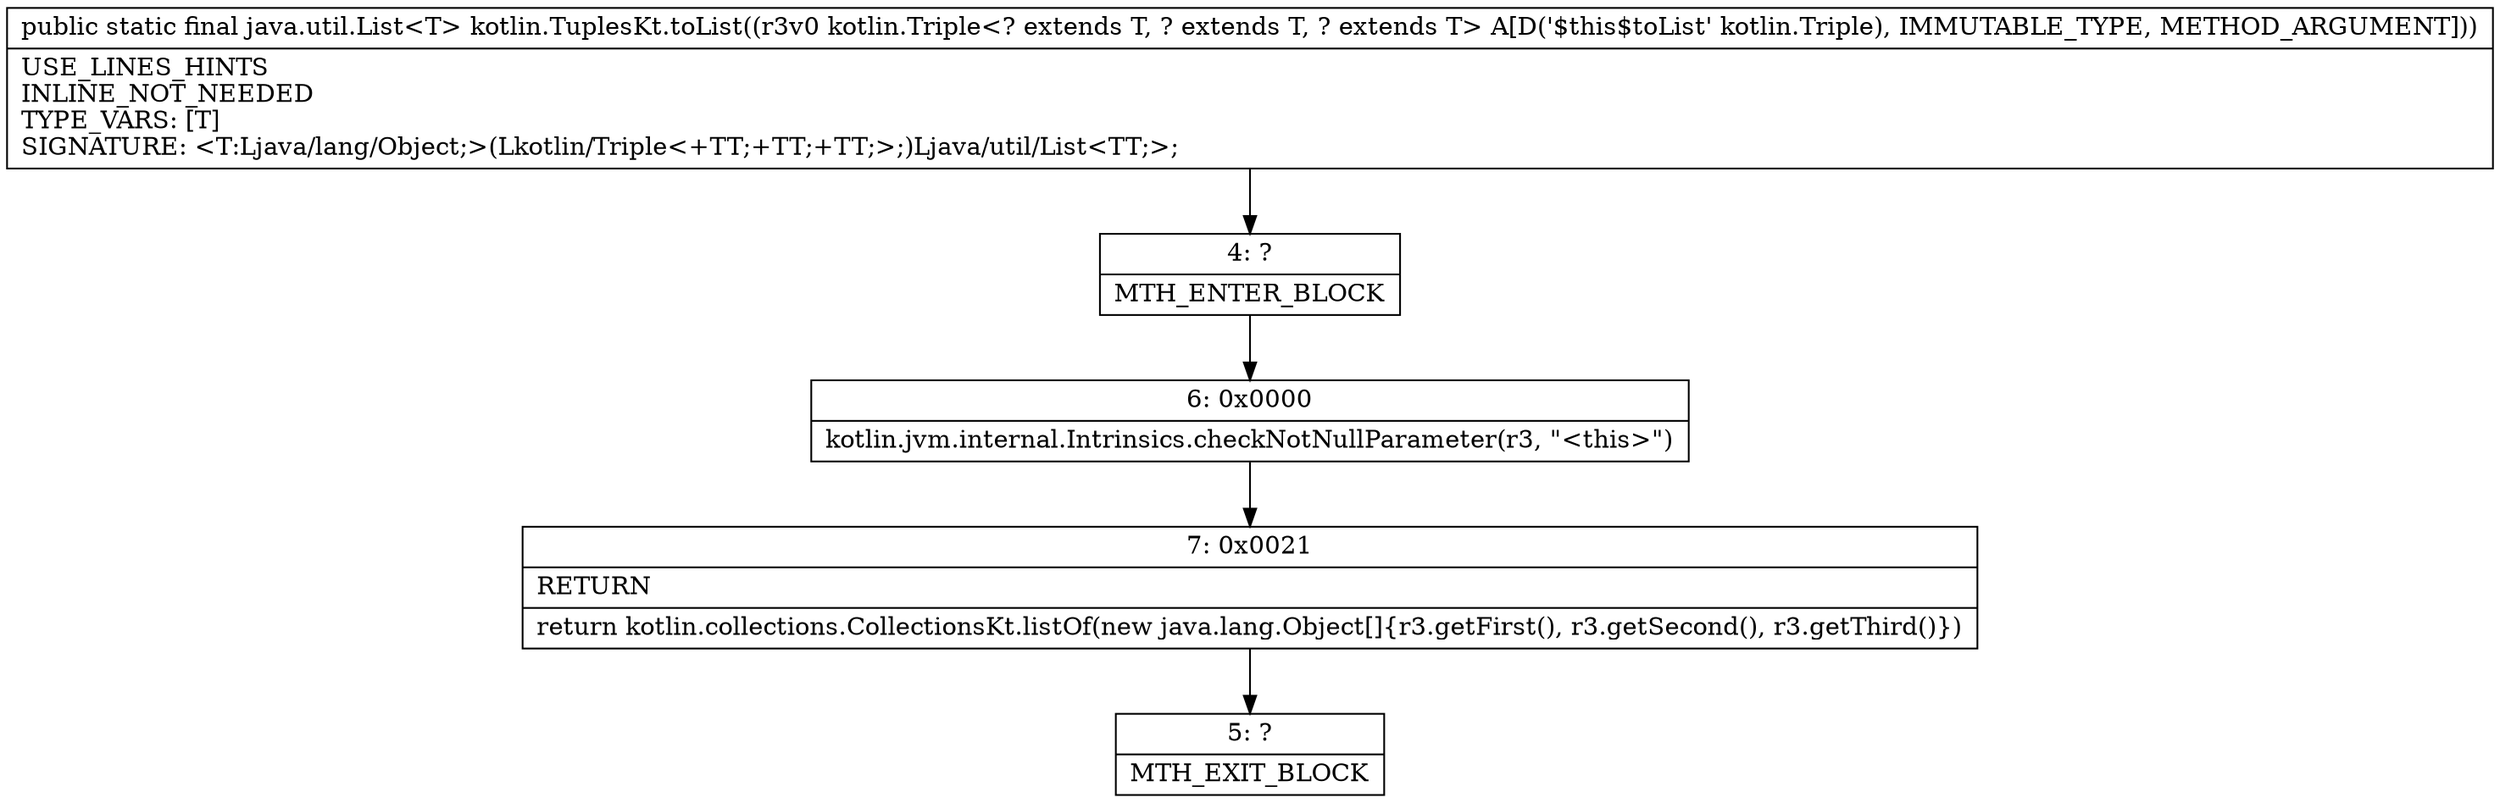 digraph "CFG forkotlin.TuplesKt.toList(Lkotlin\/Triple;)Ljava\/util\/List;" {
Node_4 [shape=record,label="{4\:\ ?|MTH_ENTER_BLOCK\l}"];
Node_6 [shape=record,label="{6\:\ 0x0000|kotlin.jvm.internal.Intrinsics.checkNotNullParameter(r3, \"\<this\>\")\l}"];
Node_7 [shape=record,label="{7\:\ 0x0021|RETURN\l|return kotlin.collections.CollectionsKt.listOf(new java.lang.Object[]\{r3.getFirst(), r3.getSecond(), r3.getThird()\})\l}"];
Node_5 [shape=record,label="{5\:\ ?|MTH_EXIT_BLOCK\l}"];
MethodNode[shape=record,label="{public static final java.util.List\<T\> kotlin.TuplesKt.toList((r3v0 kotlin.Triple\<? extends T, ? extends T, ? extends T\> A[D('$this$toList' kotlin.Triple), IMMUTABLE_TYPE, METHOD_ARGUMENT]))  | USE_LINES_HINTS\lINLINE_NOT_NEEDED\lTYPE_VARS: [T]\lSIGNATURE: \<T:Ljava\/lang\/Object;\>(Lkotlin\/Triple\<+TT;+TT;+TT;\>;)Ljava\/util\/List\<TT;\>;\l}"];
MethodNode -> Node_4;Node_4 -> Node_6;
Node_6 -> Node_7;
Node_7 -> Node_5;
}

